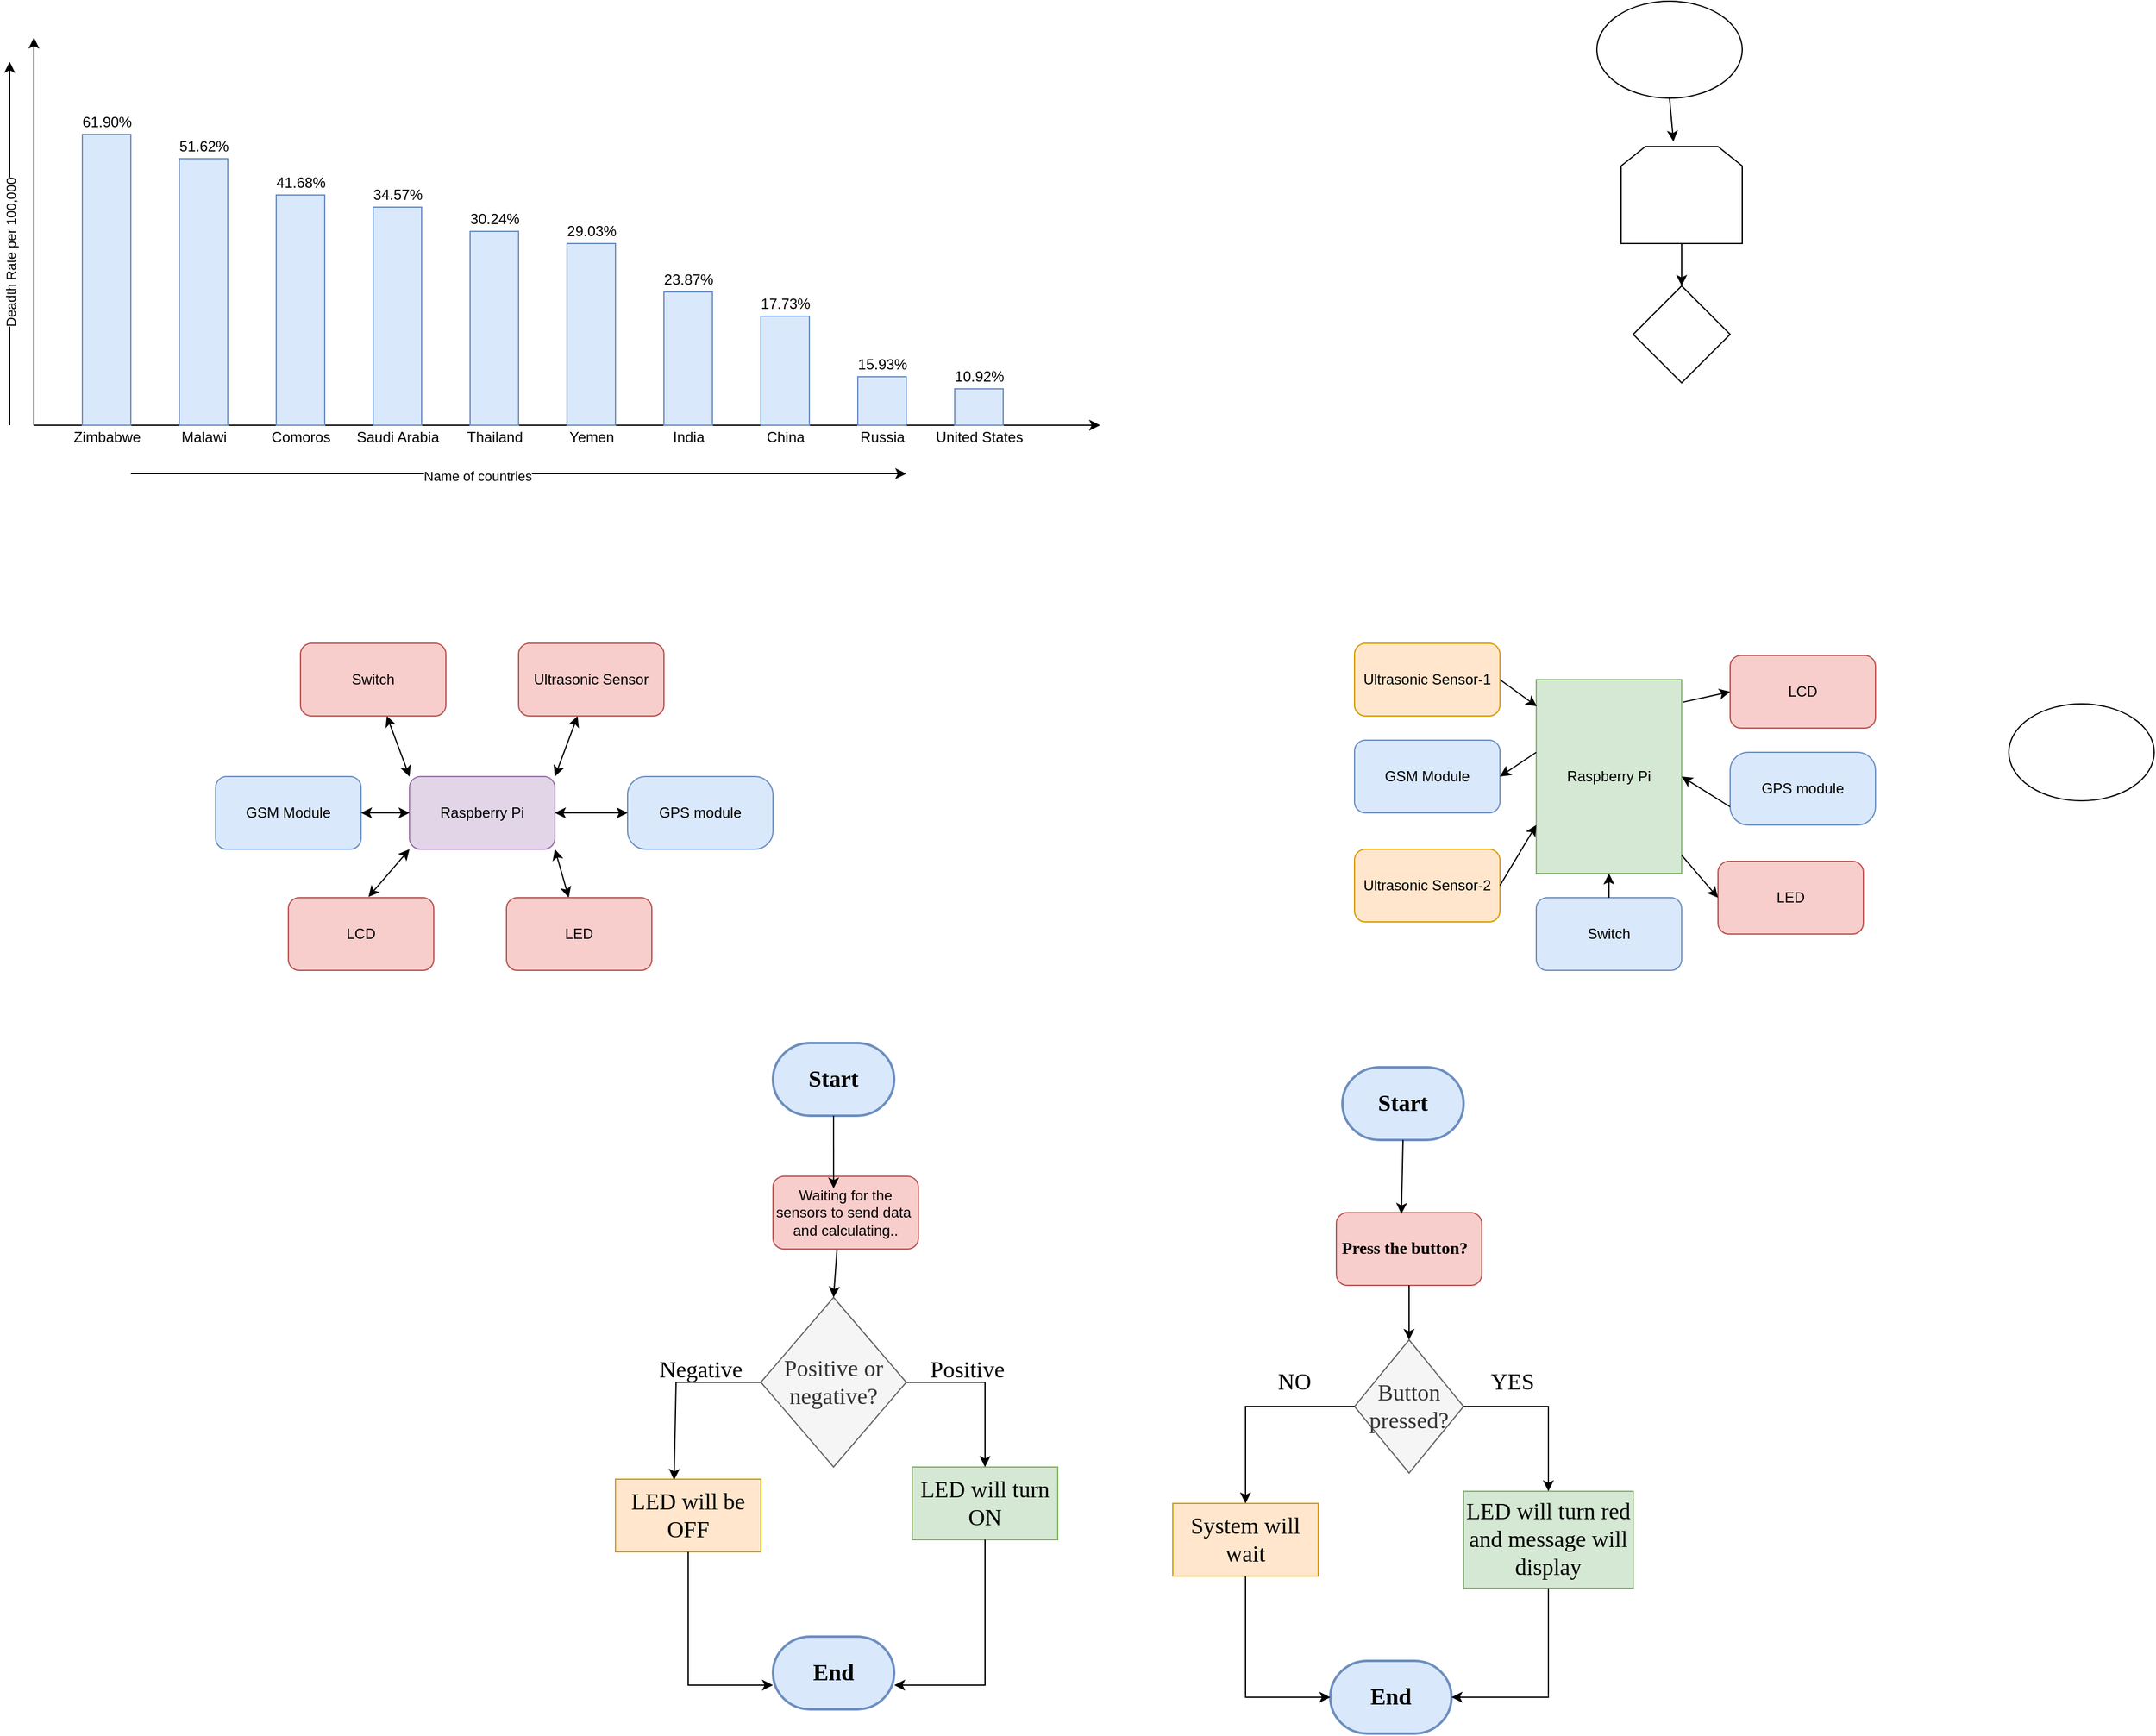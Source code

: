 <mxfile version="18.0.3" type="github">
  <diagram id="Ja1XeNCDNdM596rMgVji" name="Page-1">
    <mxGraphModel dx="2595" dy="1543" grid="1" gridSize="10" guides="1" tooltips="1" connect="1" arrows="1" fold="1" page="1" pageScale="1" pageWidth="850" pageHeight="1100" math="0" shadow="0">
      <root>
        <mxCell id="0" />
        <mxCell id="1" parent="0" />
        <mxCell id="eD_W4F-ZqSLjkosWsmbn-8" value="" style="endArrow=classic;html=1;rounded=0;" parent="1" edge="1">
          <mxGeometry width="50" height="50" relative="1" as="geometry">
            <mxPoint x="160" y="360" as="sourcePoint" />
            <mxPoint x="160" y="40" as="targetPoint" />
          </mxGeometry>
        </mxCell>
        <mxCell id="eD_W4F-ZqSLjkosWsmbn-9" value="" style="endArrow=classic;html=1;rounded=0;" parent="1" edge="1">
          <mxGeometry width="50" height="50" relative="1" as="geometry">
            <mxPoint x="160" y="360" as="sourcePoint" />
            <mxPoint x="1040" y="360" as="targetPoint" />
          </mxGeometry>
        </mxCell>
        <mxCell id="eD_W4F-ZqSLjkosWsmbn-11" value="" style="rounded=0;whiteSpace=wrap;html=1;fillColor=#dae8fc;strokeColor=#6c8ebf;" parent="1" vertex="1">
          <mxGeometry x="200" y="120" width="40" height="240" as="geometry" />
        </mxCell>
        <mxCell id="eD_W4F-ZqSLjkosWsmbn-12" value="" style="rounded=0;whiteSpace=wrap;html=1;fillColor=#dae8fc;strokeColor=#6c8ebf;" parent="1" vertex="1">
          <mxGeometry x="280" y="140" width="40" height="220" as="geometry" />
        </mxCell>
        <mxCell id="eD_W4F-ZqSLjkosWsmbn-13" value="" style="rounded=0;whiteSpace=wrap;html=1;fillColor=#dae8fc;strokeColor=#6c8ebf;" parent="1" vertex="1">
          <mxGeometry x="360" y="170" width="40" height="190" as="geometry" />
        </mxCell>
        <mxCell id="eD_W4F-ZqSLjkosWsmbn-14" value="" style="rounded=0;whiteSpace=wrap;html=1;fillColor=#dae8fc;strokeColor=#6c8ebf;" parent="1" vertex="1">
          <mxGeometry x="440" y="180" width="40" height="180" as="geometry" />
        </mxCell>
        <mxCell id="eD_W4F-ZqSLjkosWsmbn-15" value="" style="rounded=0;whiteSpace=wrap;html=1;fillColor=#dae8fc;strokeColor=#6c8ebf;" parent="1" vertex="1">
          <mxGeometry x="520" y="200" width="40" height="160" as="geometry" />
        </mxCell>
        <mxCell id="eD_W4F-ZqSLjkosWsmbn-16" value="" style="rounded=0;whiteSpace=wrap;html=1;fillColor=#dae8fc;strokeColor=#6c8ebf;" parent="1" vertex="1">
          <mxGeometry x="600" y="210" width="40" height="150" as="geometry" />
        </mxCell>
        <mxCell id="eD_W4F-ZqSLjkosWsmbn-17" value="" style="rounded=0;whiteSpace=wrap;html=1;fillColor=#dae8fc;strokeColor=#6c8ebf;" parent="1" vertex="1">
          <mxGeometry x="680" y="250" width="40" height="110" as="geometry" />
        </mxCell>
        <mxCell id="eD_W4F-ZqSLjkosWsmbn-18" value="" style="rounded=0;whiteSpace=wrap;html=1;fillColor=#dae8fc;strokeColor=#6c8ebf;" parent="1" vertex="1">
          <mxGeometry x="760" y="270" width="40" height="90" as="geometry" />
        </mxCell>
        <mxCell id="eD_W4F-ZqSLjkosWsmbn-19" value="" style="rounded=0;whiteSpace=wrap;html=1;fillColor=#dae8fc;strokeColor=#6c8ebf;" parent="1" vertex="1">
          <mxGeometry x="840" y="320" width="40" height="40" as="geometry" />
        </mxCell>
        <mxCell id="eD_W4F-ZqSLjkosWsmbn-20" value="" style="rounded=0;whiteSpace=wrap;html=1;fillColor=#dae8fc;strokeColor=#6c8ebf;" parent="1" vertex="1">
          <mxGeometry x="920" y="330" width="40" height="30" as="geometry" />
        </mxCell>
        <mxCell id="eD_W4F-ZqSLjkosWsmbn-21" value="Zimbabwe" style="text;html=1;align=center;verticalAlign=middle;resizable=0;points=[];autosize=1;strokeColor=none;fillColor=none;" parent="1" vertex="1">
          <mxGeometry x="185" y="360" width="70" height="20" as="geometry" />
        </mxCell>
        <mxCell id="eD_W4F-ZqSLjkosWsmbn-22" value="Malawi" style="text;html=1;align=center;verticalAlign=middle;resizable=0;points=[];autosize=1;strokeColor=none;fillColor=none;" parent="1" vertex="1">
          <mxGeometry x="275" y="360" width="50" height="20" as="geometry" />
        </mxCell>
        <mxCell id="eD_W4F-ZqSLjkosWsmbn-23" value="Comoros" style="text;html=1;align=center;verticalAlign=middle;resizable=0;points=[];autosize=1;strokeColor=none;fillColor=none;" parent="1" vertex="1">
          <mxGeometry x="350" y="360" width="60" height="20" as="geometry" />
        </mxCell>
        <mxCell id="eD_W4F-ZqSLjkosWsmbn-24" value="Saudi Arabia" style="text;html=1;align=center;verticalAlign=middle;resizable=0;points=[];autosize=1;strokeColor=none;fillColor=none;" parent="1" vertex="1">
          <mxGeometry x="420" y="360" width="80" height="20" as="geometry" />
        </mxCell>
        <mxCell id="eD_W4F-ZqSLjkosWsmbn-25" value="Thailand" style="text;html=1;align=center;verticalAlign=middle;resizable=0;points=[];autosize=1;strokeColor=none;fillColor=none;" parent="1" vertex="1">
          <mxGeometry x="510" y="360" width="60" height="20" as="geometry" />
        </mxCell>
        <mxCell id="eD_W4F-ZqSLjkosWsmbn-26" value="Yemen" style="text;html=1;align=center;verticalAlign=middle;resizable=0;points=[];autosize=1;strokeColor=none;fillColor=none;" parent="1" vertex="1">
          <mxGeometry x="595" y="360" width="50" height="20" as="geometry" />
        </mxCell>
        <mxCell id="eD_W4F-ZqSLjkosWsmbn-27" value="India" style="text;html=1;align=center;verticalAlign=middle;resizable=0;points=[];autosize=1;strokeColor=none;fillColor=none;" parent="1" vertex="1">
          <mxGeometry x="680" y="360" width="40" height="20" as="geometry" />
        </mxCell>
        <mxCell id="eD_W4F-ZqSLjkosWsmbn-28" value="China" style="text;html=1;align=center;verticalAlign=middle;resizable=0;points=[];autosize=1;strokeColor=none;fillColor=none;" parent="1" vertex="1">
          <mxGeometry x="755" y="360" width="50" height="20" as="geometry" />
        </mxCell>
        <mxCell id="eD_W4F-ZqSLjkosWsmbn-29" value="Russia" style="text;html=1;align=center;verticalAlign=middle;resizable=0;points=[];autosize=1;strokeColor=none;fillColor=none;" parent="1" vertex="1">
          <mxGeometry x="835" y="360" width="50" height="20" as="geometry" />
        </mxCell>
        <mxCell id="eD_W4F-ZqSLjkosWsmbn-30" value="United States" style="text;html=1;align=center;verticalAlign=middle;resizable=0;points=[];autosize=1;" parent="1" vertex="1">
          <mxGeometry x="895" y="360" width="90" height="20" as="geometry" />
        </mxCell>
        <mxCell id="eD_W4F-ZqSLjkosWsmbn-32" value="61.90%" style="text;html=1;align=center;verticalAlign=middle;resizable=0;points=[];autosize=1;strokeColor=none;fillColor=none;" parent="1" vertex="1">
          <mxGeometry x="190" y="100" width="60" height="20" as="geometry" />
        </mxCell>
        <mxCell id="eD_W4F-ZqSLjkosWsmbn-33" value="51.62%" style="text;html=1;align=center;verticalAlign=middle;resizable=0;points=[];autosize=1;strokeColor=none;fillColor=none;" parent="1" vertex="1">
          <mxGeometry x="270" y="120" width="60" height="20" as="geometry" />
        </mxCell>
        <mxCell id="eD_W4F-ZqSLjkosWsmbn-34" value="41.68%" style="text;html=1;align=center;verticalAlign=middle;resizable=0;points=[];autosize=1;strokeColor=none;fillColor=none;" parent="1" vertex="1">
          <mxGeometry x="350" y="150" width="60" height="20" as="geometry" />
        </mxCell>
        <mxCell id="eD_W4F-ZqSLjkosWsmbn-35" value="34.57%" style="text;html=1;align=center;verticalAlign=middle;resizable=0;points=[];autosize=1;strokeColor=none;fillColor=none;" parent="1" vertex="1">
          <mxGeometry x="430" y="160" width="60" height="20" as="geometry" />
        </mxCell>
        <mxCell id="eD_W4F-ZqSLjkosWsmbn-36" value="30.24%" style="text;html=1;align=center;verticalAlign=middle;resizable=0;points=[];autosize=1;strokeColor=none;fillColor=none;" parent="1" vertex="1">
          <mxGeometry x="510" y="180" width="60" height="20" as="geometry" />
        </mxCell>
        <mxCell id="eD_W4F-ZqSLjkosWsmbn-37" value="29.03%" style="text;html=1;align=center;verticalAlign=middle;resizable=0;points=[];autosize=1;strokeColor=none;fillColor=none;" parent="1" vertex="1">
          <mxGeometry x="590" y="190" width="60" height="20" as="geometry" />
        </mxCell>
        <mxCell id="eD_W4F-ZqSLjkosWsmbn-38" value="23.87%" style="text;html=1;align=center;verticalAlign=middle;resizable=0;points=[];autosize=1;strokeColor=none;fillColor=none;" parent="1" vertex="1">
          <mxGeometry x="670" y="230" width="60" height="20" as="geometry" />
        </mxCell>
        <mxCell id="eD_W4F-ZqSLjkosWsmbn-39" value="17.73%" style="text;html=1;align=center;verticalAlign=middle;resizable=0;points=[];autosize=1;strokeColor=none;fillColor=none;" parent="1" vertex="1">
          <mxGeometry x="750" y="250" width="60" height="20" as="geometry" />
        </mxCell>
        <mxCell id="eD_W4F-ZqSLjkosWsmbn-40" value="15.93%" style="text;html=1;align=center;verticalAlign=middle;resizable=0;points=[];autosize=1;strokeColor=none;fillColor=none;" parent="1" vertex="1">
          <mxGeometry x="830" y="300" width="60" height="20" as="geometry" />
        </mxCell>
        <mxCell id="eD_W4F-ZqSLjkosWsmbn-41" value="10.92%" style="text;html=1;align=center;verticalAlign=middle;resizable=0;points=[];autosize=1;strokeColor=none;fillColor=none;" parent="1" vertex="1">
          <mxGeometry x="910" y="310" width="60" height="20" as="geometry" />
        </mxCell>
        <mxCell id="eD_W4F-ZqSLjkosWsmbn-42" value="" style="endArrow=classic;html=1;rounded=0;" parent="1" edge="1">
          <mxGeometry width="50" height="50" relative="1" as="geometry">
            <mxPoint x="240" y="400" as="sourcePoint" />
            <mxPoint x="880" y="400" as="targetPoint" />
          </mxGeometry>
        </mxCell>
        <mxCell id="eD_W4F-ZqSLjkosWsmbn-43" value="Name of countries" style="edgeLabel;html=1;align=center;verticalAlign=middle;resizable=0;points=[];" parent="eD_W4F-ZqSLjkosWsmbn-42" vertex="1" connectable="0">
          <mxGeometry x="-0.106" y="-2" relative="1" as="geometry">
            <mxPoint as="offset" />
          </mxGeometry>
        </mxCell>
        <mxCell id="eD_W4F-ZqSLjkosWsmbn-44" value="" style="endArrow=classic;html=1;rounded=0;" parent="1" edge="1">
          <mxGeometry width="50" height="50" relative="1" as="geometry">
            <mxPoint x="140" y="360" as="sourcePoint" />
            <mxPoint x="140" y="60" as="targetPoint" />
          </mxGeometry>
        </mxCell>
        <mxCell id="eD_W4F-ZqSLjkosWsmbn-45" value="Deadth Rate per 100,000" style="edgeLabel;html=1;align=center;verticalAlign=middle;resizable=0;points=[];rotation=-90;" parent="eD_W4F-ZqSLjkosWsmbn-44" vertex="1" connectable="0">
          <mxGeometry x="-0.049" y="-1" relative="1" as="geometry">
            <mxPoint as="offset" />
          </mxGeometry>
        </mxCell>
        <mxCell id="eD_W4F-ZqSLjkosWsmbn-46" value="Raspberry Pi" style="rounded=1;whiteSpace=wrap;html=1;fillColor=#e1d5e7;strokeColor=#9673a6;" parent="1" vertex="1">
          <mxGeometry x="470" y="650" width="120" height="60" as="geometry" />
        </mxCell>
        <mxCell id="eD_W4F-ZqSLjkosWsmbn-52" value="" style="endArrow=classic;startArrow=classic;html=1;rounded=0;" parent="1" target="eD_W4F-ZqSLjkosWsmbn-57" edge="1">
          <mxGeometry width="50" height="50" relative="1" as="geometry">
            <mxPoint x="590" y="650" as="sourcePoint" />
            <mxPoint x="640" y="600" as="targetPoint" />
          </mxGeometry>
        </mxCell>
        <mxCell id="eD_W4F-ZqSLjkosWsmbn-53" value="" style="endArrow=classic;startArrow=classic;html=1;rounded=0;entryX=0;entryY=1;entryDx=0;entryDy=0;exitX=0.551;exitY=-0.01;exitDx=0;exitDy=0;exitPerimeter=0;" parent="1" source="eD_W4F-ZqSLjkosWsmbn-60" target="eD_W4F-ZqSLjkosWsmbn-46" edge="1">
          <mxGeometry width="50" height="50" relative="1" as="geometry">
            <mxPoint x="435" y="760" as="sourcePoint" />
            <mxPoint x="485" y="710" as="targetPoint" />
          </mxGeometry>
        </mxCell>
        <mxCell id="eD_W4F-ZqSLjkosWsmbn-54" value="" style="endArrow=classic;startArrow=classic;html=1;rounded=0;" parent="1" target="eD_W4F-ZqSLjkosWsmbn-58" edge="1">
          <mxGeometry width="50" height="50" relative="1" as="geometry">
            <mxPoint x="590" y="710" as="sourcePoint" />
            <mxPoint x="640" y="750" as="targetPoint" />
          </mxGeometry>
        </mxCell>
        <mxCell id="eD_W4F-ZqSLjkosWsmbn-55" value="" style="endArrow=classic;startArrow=classic;html=1;rounded=0;" parent="1" target="eD_W4F-ZqSLjkosWsmbn-56" edge="1">
          <mxGeometry width="50" height="50" relative="1" as="geometry">
            <mxPoint x="470" y="650" as="sourcePoint" />
            <mxPoint x="400" y="610" as="targetPoint" />
          </mxGeometry>
        </mxCell>
        <mxCell id="eD_W4F-ZqSLjkosWsmbn-56" value="Switch" style="rounded=1;whiteSpace=wrap;html=1;fillColor=#f8cecc;strokeColor=#b85450;" parent="1" vertex="1">
          <mxGeometry x="380" y="540.0" width="120" height="60" as="geometry" />
        </mxCell>
        <mxCell id="eD_W4F-ZqSLjkosWsmbn-57" value="Ultrasonic Sensor" style="rounded=1;whiteSpace=wrap;html=1;fillColor=#f8cecc;strokeColor=#b85450;" parent="1" vertex="1">
          <mxGeometry x="560" y="540.0" width="120" height="60" as="geometry" />
        </mxCell>
        <mxCell id="eD_W4F-ZqSLjkosWsmbn-58" value="LED" style="rounded=1;whiteSpace=wrap;html=1;fillColor=#f8cecc;strokeColor=#b85450;" parent="1" vertex="1">
          <mxGeometry x="550" y="750" width="120" height="60" as="geometry" />
        </mxCell>
        <mxCell id="eD_W4F-ZqSLjkosWsmbn-60" value="LCD" style="rounded=1;whiteSpace=wrap;html=1;fillColor=#f8cecc;strokeColor=#b85450;" parent="1" vertex="1">
          <mxGeometry x="370" y="750" width="120" height="60" as="geometry" />
        </mxCell>
        <mxCell id="eD_W4F-ZqSLjkosWsmbn-61" value="&lt;span&gt;Raspberry Pi&lt;/span&gt;" style="rounded=0;whiteSpace=wrap;html=1;fillColor=#d5e8d4;strokeColor=#82b366;" parent="1" vertex="1">
          <mxGeometry x="1400" y="570" width="120" height="160" as="geometry" />
        </mxCell>
        <mxCell id="eD_W4F-ZqSLjkosWsmbn-62" value="Switch" style="rounded=1;whiteSpace=wrap;html=1;fillColor=#dae8fc;strokeColor=#6c8ebf;" parent="1" vertex="1">
          <mxGeometry x="1400" y="750" width="120" height="60" as="geometry" />
        </mxCell>
        <mxCell id="eD_W4F-ZqSLjkosWsmbn-66" value="&lt;span&gt;LED&lt;/span&gt;" style="rounded=1;whiteSpace=wrap;html=1;fillColor=#f8cecc;strokeColor=#b85450;" parent="1" vertex="1">
          <mxGeometry x="1550" y="720" width="120" height="60" as="geometry" />
        </mxCell>
        <mxCell id="eD_W4F-ZqSLjkosWsmbn-67" value="&lt;span&gt;Ultrasonic Sensor-2&lt;/span&gt;" style="rounded=1;whiteSpace=wrap;html=1;fillColor=#ffe6cc;strokeColor=#d79b00;" parent="1" vertex="1">
          <mxGeometry x="1250" y="710" width="120" height="60" as="geometry" />
        </mxCell>
        <mxCell id="eD_W4F-ZqSLjkosWsmbn-68" value="&lt;span&gt;Ultrasonic Sensor-1&lt;/span&gt;" style="rounded=1;whiteSpace=wrap;html=1;fillColor=#ffe6cc;strokeColor=#d79b00;" parent="1" vertex="1">
          <mxGeometry x="1250" y="540" width="120" height="60" as="geometry" />
        </mxCell>
        <mxCell id="eD_W4F-ZqSLjkosWsmbn-69" value="LCD" style="rounded=1;whiteSpace=wrap;html=1;fillColor=#f8cecc;strokeColor=#b85450;" parent="1" vertex="1">
          <mxGeometry x="1560" y="550" width="120" height="60" as="geometry" />
        </mxCell>
        <mxCell id="eD_W4F-ZqSLjkosWsmbn-76" value="" style="ellipse;whiteSpace=wrap;html=1;" parent="1" vertex="1">
          <mxGeometry x="1450" y="10" width="120" height="80" as="geometry" />
        </mxCell>
        <mxCell id="eD_W4F-ZqSLjkosWsmbn-78" value="" style="rhombus;whiteSpace=wrap;html=1;" parent="1" vertex="1">
          <mxGeometry x="1480" y="245" width="80" height="80" as="geometry" />
        </mxCell>
        <mxCell id="eD_W4F-ZqSLjkosWsmbn-81" value="" style="edgeStyle=orthogonalEdgeStyle;rounded=0;orthogonalLoop=1;jettySize=auto;html=1;" parent="1" source="eD_W4F-ZqSLjkosWsmbn-79" target="eD_W4F-ZqSLjkosWsmbn-78" edge="1">
          <mxGeometry relative="1" as="geometry" />
        </mxCell>
        <mxCell id="eD_W4F-ZqSLjkosWsmbn-79" value="" style="shape=loopLimit;whiteSpace=wrap;html=1;" parent="1" vertex="1">
          <mxGeometry x="1470" y="130" width="100" height="80" as="geometry" />
        </mxCell>
        <mxCell id="eD_W4F-ZqSLjkosWsmbn-80" value="" style="endArrow=classic;html=1;rounded=0;exitX=0.5;exitY=1;exitDx=0;exitDy=0;entryX=0.432;entryY=-0.052;entryDx=0;entryDy=0;entryPerimeter=0;" parent="1" source="eD_W4F-ZqSLjkosWsmbn-76" target="eD_W4F-ZqSLjkosWsmbn-79" edge="1">
          <mxGeometry width="50" height="50" relative="1" as="geometry">
            <mxPoint x="1500" y="300" as="sourcePoint" />
            <mxPoint x="1520" y="330" as="targetPoint" />
          </mxGeometry>
        </mxCell>
        <mxCell id="PcfDWgKHmJk-7Qb6r5zX-1" value="&lt;font size=&quot;1&quot; face=&quot;Times New Roman&quot;&gt;&lt;b style=&quot;font-size: 19px;&quot;&gt;Start&lt;/b&gt;&lt;/font&gt;" style="strokeWidth=2;html=1;shape=mxgraph.flowchart.terminator;whiteSpace=wrap;fillColor=#dae8fc;strokeColor=#6c8ebf;" parent="1" vertex="1">
          <mxGeometry x="770" y="870" width="100" height="60" as="geometry" />
        </mxCell>
        <mxCell id="PcfDWgKHmJk-7Qb6r5zX-3" value="&lt;b style=&quot;font-family: &amp;quot;Times New Roman&amp;quot;; font-size: 19px;&quot;&gt;Start&lt;/b&gt;" style="strokeWidth=2;html=1;shape=mxgraph.flowchart.terminator;whiteSpace=wrap;fillColor=#dae8fc;strokeColor=#6c8ebf;" parent="1" vertex="1">
          <mxGeometry x="1240" y="890" width="100" height="60" as="geometry" />
        </mxCell>
        <mxCell id="PcfDWgKHmJk-7Qb6r5zX-4" value="&lt;font face=&quot;Times New Roman&quot;&gt;&lt;span style=&quot;font-size: 19px;&quot;&gt;&lt;b&gt;End&lt;/b&gt;&lt;/span&gt;&lt;/font&gt;" style="strokeWidth=2;html=1;shape=mxgraph.flowchart.terminator;whiteSpace=wrap;fillColor=#dae8fc;strokeColor=#6c8ebf;" parent="1" vertex="1">
          <mxGeometry x="770" y="1360" width="100" height="60" as="geometry" />
        </mxCell>
        <mxCell id="PcfDWgKHmJk-7Qb6r5zX-5" value="&lt;font size=&quot;1&quot; face=&quot;Times New Roman&quot;&gt;&lt;b style=&quot;font-size: 19px;&quot;&gt;End&lt;/b&gt;&lt;/font&gt;" style="strokeWidth=2;html=1;shape=mxgraph.flowchart.terminator;whiteSpace=wrap;fillColor=#dae8fc;strokeColor=#6c8ebf;" parent="1" vertex="1">
          <mxGeometry x="1230" y="1380" width="100" height="60" as="geometry" />
        </mxCell>
        <mxCell id="PcfDWgKHmJk-7Qb6r5zX-6" value="&lt;b&gt;&lt;font style=&quot;font-size: 14px;&quot; face=&quot;Times New Roman&quot;&gt;Press the button?&amp;nbsp;&amp;nbsp;&lt;/font&gt;&lt;/b&gt;" style="rounded=1;whiteSpace=wrap;html=1;fillColor=#f8cecc;strokeColor=#b85450;" parent="1" vertex="1">
          <mxGeometry x="1235" y="1010" width="120" height="60" as="geometry" />
        </mxCell>
        <mxCell id="PcfDWgKHmJk-7Qb6r5zX-7" value="Waiting for the sensors to send data&amp;nbsp; and calculating.." style="rounded=1;whiteSpace=wrap;html=1;fillColor=#f8cecc;strokeColor=#b85450;" parent="1" vertex="1">
          <mxGeometry x="770" y="980" width="120" height="60" as="geometry" />
        </mxCell>
        <mxCell id="PcfDWgKHmJk-7Qb6r5zX-9" value="Positive or negative?" style="rhombus;whiteSpace=wrap;html=1;fontFamily=Times New Roman;fontSize=19;fillColor=#f5f5f5;fontColor=#333333;strokeColor=#666666;" parent="1" vertex="1">
          <mxGeometry x="760" y="1080" width="120" height="140" as="geometry" />
        </mxCell>
        <mxCell id="PcfDWgKHmJk-7Qb6r5zX-10" value="Button pressed?" style="rhombus;whiteSpace=wrap;html=1;fontFamily=Times New Roman;fontSize=19;fillColor=#f5f5f5;fontColor=#333333;strokeColor=#666666;" parent="1" vertex="1">
          <mxGeometry x="1250" y="1115" width="90" height="110" as="geometry" />
        </mxCell>
        <mxCell id="PcfDWgKHmJk-7Qb6r5zX-11" value="LED will be OFF" style="rounded=0;whiteSpace=wrap;html=1;fontFamily=Times New Roman;fontSize=19;fillColor=#ffe6cc;strokeColor=#d79b00;" parent="1" vertex="1">
          <mxGeometry x="640" y="1230" width="120" height="60" as="geometry" />
        </mxCell>
        <mxCell id="PcfDWgKHmJk-7Qb6r5zX-12" value="LED will turn ON" style="rounded=0;whiteSpace=wrap;html=1;fontFamily=Times New Roman;fontSize=19;fillColor=#d5e8d4;strokeColor=#82b366;" parent="1" vertex="1">
          <mxGeometry x="885" y="1220" width="120" height="60" as="geometry" />
        </mxCell>
        <mxCell id="PcfDWgKHmJk-7Qb6r5zX-14" value="System will wait" style="rounded=0;whiteSpace=wrap;html=1;fontFamily=Times New Roman;fontSize=19;fillColor=#ffe6cc;strokeColor=#d79b00;" parent="1" vertex="1">
          <mxGeometry x="1100" y="1250" width="120" height="60" as="geometry" />
        </mxCell>
        <mxCell id="PcfDWgKHmJk-7Qb6r5zX-15" value="LED will turn red and message will display" style="rounded=0;whiteSpace=wrap;html=1;fontFamily=Times New Roman;fontSize=19;fillColor=#d5e8d4;strokeColor=#82b366;" parent="1" vertex="1">
          <mxGeometry x="1340" y="1240" width="140" height="80" as="geometry" />
        </mxCell>
        <mxCell id="PcfDWgKHmJk-7Qb6r5zX-16" value="" style="endArrow=classic;html=1;rounded=0;fontFamily=Times New Roman;fontSize=19;exitX=0.5;exitY=1;exitDx=0;exitDy=0;exitPerimeter=0;entryX=0.417;entryY=0.167;entryDx=0;entryDy=0;entryPerimeter=0;" parent="1" source="PcfDWgKHmJk-7Qb6r5zX-1" target="PcfDWgKHmJk-7Qb6r5zX-7" edge="1">
          <mxGeometry width="50" height="50" relative="1" as="geometry">
            <mxPoint x="1050" y="1180" as="sourcePoint" />
            <mxPoint x="1100" y="1130" as="targetPoint" />
          </mxGeometry>
        </mxCell>
        <mxCell id="PcfDWgKHmJk-7Qb6r5zX-18" value="" style="endArrow=classic;html=1;rounded=0;fontFamily=Times New Roman;fontSize=19;exitX=1;exitY=0.5;exitDx=0;exitDy=0;entryX=0.5;entryY=0;entryDx=0;entryDy=0;" parent="1" source="PcfDWgKHmJk-7Qb6r5zX-9" target="PcfDWgKHmJk-7Qb6r5zX-12" edge="1">
          <mxGeometry width="50" height="50" relative="1" as="geometry">
            <mxPoint x="930" y="1130" as="sourcePoint" />
            <mxPoint x="980" y="1150" as="targetPoint" />
            <Array as="points">
              <mxPoint x="945" y="1150" />
            </Array>
          </mxGeometry>
        </mxCell>
        <mxCell id="PcfDWgKHmJk-7Qb6r5zX-19" value="" style="endArrow=classic;html=1;rounded=0;fontFamily=Times New Roman;fontSize=19;exitX=0.44;exitY=1.017;exitDx=0;exitDy=0;exitPerimeter=0;entryX=0.5;entryY=0;entryDx=0;entryDy=0;" parent="1" source="PcfDWgKHmJk-7Qb6r5zX-7" target="PcfDWgKHmJk-7Qb6r5zX-9" edge="1">
          <mxGeometry width="50" height="50" relative="1" as="geometry">
            <mxPoint x="1050" y="1180" as="sourcePoint" />
            <mxPoint x="1100" y="1130" as="targetPoint" />
          </mxGeometry>
        </mxCell>
        <mxCell id="PcfDWgKHmJk-7Qb6r5zX-20" value="" style="endArrow=classic;html=1;rounded=0;fontFamily=Times New Roman;fontSize=19;exitX=0;exitY=0.5;exitDx=0;exitDy=0;entryX=0.403;entryY=0.01;entryDx=0;entryDy=0;entryPerimeter=0;" parent="1" source="PcfDWgKHmJk-7Qb6r5zX-9" target="PcfDWgKHmJk-7Qb6r5zX-11" edge="1">
          <mxGeometry width="50" height="50" relative="1" as="geometry">
            <mxPoint x="1050" y="1250" as="sourcePoint" />
            <mxPoint x="1100" y="1200" as="targetPoint" />
            <Array as="points">
              <mxPoint x="690" y="1150" />
            </Array>
          </mxGeometry>
        </mxCell>
        <mxCell id="PcfDWgKHmJk-7Qb6r5zX-21" value="" style="endArrow=classic;html=1;rounded=0;fontFamily=Times New Roman;fontSize=19;exitX=0.5;exitY=1;exitDx=0;exitDy=0;entryX=0;entryY=0.667;entryDx=0;entryDy=0;entryPerimeter=0;" parent="1" source="PcfDWgKHmJk-7Qb6r5zX-11" target="PcfDWgKHmJk-7Qb6r5zX-4" edge="1">
          <mxGeometry width="50" height="50" relative="1" as="geometry">
            <mxPoint x="1050" y="1290" as="sourcePoint" />
            <mxPoint x="1100" y="1240" as="targetPoint" />
            <Array as="points">
              <mxPoint x="700" y="1400" />
            </Array>
          </mxGeometry>
        </mxCell>
        <mxCell id="PcfDWgKHmJk-7Qb6r5zX-22" value="" style="endArrow=classic;html=1;rounded=0;fontFamily=Times New Roman;fontSize=19;exitX=0.5;exitY=1;exitDx=0;exitDy=0;entryX=1;entryY=0.667;entryDx=0;entryDy=0;entryPerimeter=0;" parent="1" source="PcfDWgKHmJk-7Qb6r5zX-12" target="PcfDWgKHmJk-7Qb6r5zX-4" edge="1">
          <mxGeometry width="50" height="50" relative="1" as="geometry">
            <mxPoint x="1050" y="1290" as="sourcePoint" />
            <mxPoint x="1100" y="1240" as="targetPoint" />
            <Array as="points">
              <mxPoint x="945" y="1400" />
            </Array>
          </mxGeometry>
        </mxCell>
        <mxCell id="PcfDWgKHmJk-7Qb6r5zX-23" value="" style="endArrow=classic;html=1;rounded=0;fontFamily=Times New Roman;fontSize=19;entryX=1;entryY=0.5;entryDx=0;entryDy=0;entryPerimeter=0;exitX=0.5;exitY=1;exitDx=0;exitDy=0;" parent="1" source="PcfDWgKHmJk-7Qb6r5zX-15" target="PcfDWgKHmJk-7Qb6r5zX-5" edge="1">
          <mxGeometry width="50" height="50" relative="1" as="geometry">
            <mxPoint x="1050" y="1170" as="sourcePoint" />
            <mxPoint x="1100" y="1120" as="targetPoint" />
            <Array as="points">
              <mxPoint x="1410" y="1410" />
            </Array>
          </mxGeometry>
        </mxCell>
        <mxCell id="PcfDWgKHmJk-7Qb6r5zX-24" value="" style="endArrow=classic;html=1;rounded=0;fontFamily=Times New Roman;fontSize=19;entryX=0;entryY=0.5;entryDx=0;entryDy=0;entryPerimeter=0;" parent="1" target="PcfDWgKHmJk-7Qb6r5zX-5" edge="1">
          <mxGeometry width="50" height="50" relative="1" as="geometry">
            <mxPoint x="1160" y="1310" as="sourcePoint" />
            <mxPoint x="1100" y="1120" as="targetPoint" />
            <Array as="points">
              <mxPoint x="1160" y="1410" />
            </Array>
          </mxGeometry>
        </mxCell>
        <mxCell id="PcfDWgKHmJk-7Qb6r5zX-25" value="" style="endArrow=classic;html=1;rounded=0;fontFamily=Times New Roman;fontSize=19;entryX=0.5;entryY=0;entryDx=0;entryDy=0;exitX=1;exitY=0.5;exitDx=0;exitDy=0;" parent="1" source="PcfDWgKHmJk-7Qb6r5zX-10" target="PcfDWgKHmJk-7Qb6r5zX-15" edge="1">
          <mxGeometry width="50" height="50" relative="1" as="geometry">
            <mxPoint x="1050" y="1170" as="sourcePoint" />
            <mxPoint x="1100" y="1120" as="targetPoint" />
            <Array as="points">
              <mxPoint x="1410" y="1170" />
            </Array>
          </mxGeometry>
        </mxCell>
        <mxCell id="PcfDWgKHmJk-7Qb6r5zX-26" value="" style="endArrow=classic;html=1;rounded=0;fontFamily=Times New Roman;fontSize=19;entryX=0.5;entryY=0;entryDx=0;entryDy=0;exitX=0;exitY=0.5;exitDx=0;exitDy=0;" parent="1" source="PcfDWgKHmJk-7Qb6r5zX-10" target="PcfDWgKHmJk-7Qb6r5zX-14" edge="1">
          <mxGeometry width="50" height="50" relative="1" as="geometry">
            <mxPoint x="1050" y="1170" as="sourcePoint" />
            <mxPoint x="1100" y="1120" as="targetPoint" />
            <Array as="points">
              <mxPoint x="1160" y="1170" />
            </Array>
          </mxGeometry>
        </mxCell>
        <mxCell id="PcfDWgKHmJk-7Qb6r5zX-27" value="" style="endArrow=classic;html=1;rounded=0;fontFamily=Times New Roman;fontSize=19;entryX=0.5;entryY=0;entryDx=0;entryDy=0;exitX=0.5;exitY=1;exitDx=0;exitDy=0;" parent="1" source="PcfDWgKHmJk-7Qb6r5zX-6" target="PcfDWgKHmJk-7Qb6r5zX-10" edge="1">
          <mxGeometry width="50" height="50" relative="1" as="geometry">
            <mxPoint x="1050" y="1170" as="sourcePoint" />
            <mxPoint x="1100" y="1120" as="targetPoint" />
          </mxGeometry>
        </mxCell>
        <mxCell id="PcfDWgKHmJk-7Qb6r5zX-28" value="" style="endArrow=classic;html=1;rounded=0;fontFamily=Times New Roman;fontSize=19;entryX=0.447;entryY=0.017;entryDx=0;entryDy=0;entryPerimeter=0;exitX=0.5;exitY=1;exitDx=0;exitDy=0;exitPerimeter=0;" parent="1" source="PcfDWgKHmJk-7Qb6r5zX-3" target="PcfDWgKHmJk-7Qb6r5zX-6" edge="1">
          <mxGeometry width="50" height="50" relative="1" as="geometry">
            <mxPoint x="1050" y="1170" as="sourcePoint" />
            <mxPoint x="1100" y="1120" as="targetPoint" />
          </mxGeometry>
        </mxCell>
        <mxCell id="PcfDWgKHmJk-7Qb6r5zX-29" value="Negative" style="text;html=1;align=center;verticalAlign=middle;resizable=0;points=[];autosize=1;strokeColor=none;fillColor=none;fontSize=19;fontFamily=Times New Roman;" parent="1" vertex="1">
          <mxGeometry x="670" y="1125" width="80" height="30" as="geometry" />
        </mxCell>
        <mxCell id="PcfDWgKHmJk-7Qb6r5zX-30" value="Positive" style="text;html=1;align=center;verticalAlign=middle;resizable=0;points=[];autosize=1;strokeColor=none;fillColor=none;fontSize=19;fontFamily=Times New Roman;" parent="1" vertex="1">
          <mxGeometry x="890" y="1125" width="80" height="30" as="geometry" />
        </mxCell>
        <mxCell id="PcfDWgKHmJk-7Qb6r5zX-31" value="NO" style="text;html=1;align=center;verticalAlign=middle;resizable=0;points=[];autosize=1;strokeColor=none;fillColor=none;fontSize=19;fontFamily=Times New Roman;" parent="1" vertex="1">
          <mxGeometry x="1180" y="1135" width="40" height="30" as="geometry" />
        </mxCell>
        <mxCell id="PcfDWgKHmJk-7Qb6r5zX-32" value="YES" style="text;html=1;align=center;verticalAlign=middle;resizable=0;points=[];autosize=1;strokeColor=none;fillColor=none;fontSize=19;fontFamily=Times New Roman;" parent="1" vertex="1">
          <mxGeometry x="1355" y="1135" width="50" height="30" as="geometry" />
        </mxCell>
        <mxCell id="xiDewh_TFx8BP4Pc-UbQ-1" value="&lt;span style=&quot;&quot;&gt;GSM Module&lt;/span&gt;" style="rounded=1;whiteSpace=wrap;html=1;fillColor=#dae8fc;strokeColor=#6c8ebf;" parent="1" vertex="1">
          <mxGeometry x="1250" y="620" width="120" height="60" as="geometry" />
        </mxCell>
        <mxCell id="xiDewh_TFx8BP4Pc-UbQ-2" value="&lt;span style=&quot;&quot;&gt;GPS module&lt;/span&gt;" style="rounded=1;whiteSpace=wrap;html=1;arcSize=25;fillColor=#dae8fc;strokeColor=#6c8ebf;" parent="1" vertex="1">
          <mxGeometry x="650" y="650" width="120" height="60" as="geometry" />
        </mxCell>
        <mxCell id="xiDewh_TFx8BP4Pc-UbQ-3" value="&lt;span style=&quot;&quot;&gt;GPS module&lt;/span&gt;" style="rounded=1;whiteSpace=wrap;html=1;arcSize=25;fillColor=#dae8fc;strokeColor=#6c8ebf;" parent="1" vertex="1">
          <mxGeometry x="1560" y="630" width="120" height="60" as="geometry" />
        </mxCell>
        <mxCell id="xiDewh_TFx8BP4Pc-UbQ-4" value="&lt;span style=&quot;&quot;&gt;GSM Module&lt;/span&gt;" style="rounded=1;whiteSpace=wrap;html=1;fillColor=#dae8fc;strokeColor=#6c8ebf;" parent="1" vertex="1">
          <mxGeometry x="310" y="650" width="120" height="60" as="geometry" />
        </mxCell>
        <mxCell id="xiDewh_TFx8BP4Pc-UbQ-5" value="" style="endArrow=classic;startArrow=classic;html=1;rounded=0;exitX=1;exitY=0.5;exitDx=0;exitDy=0;entryX=0;entryY=0.5;entryDx=0;entryDy=0;" parent="1" source="eD_W4F-ZqSLjkosWsmbn-46" target="xiDewh_TFx8BP4Pc-UbQ-2" edge="1">
          <mxGeometry width="50" height="50" relative="1" as="geometry">
            <mxPoint x="620" y="680" as="sourcePoint" />
            <mxPoint x="670" y="630" as="targetPoint" />
          </mxGeometry>
        </mxCell>
        <mxCell id="xiDewh_TFx8BP4Pc-UbQ-6" value="" style="endArrow=classic;startArrow=classic;html=1;rounded=0;exitX=1;exitY=0.5;exitDx=0;exitDy=0;" parent="1" source="xiDewh_TFx8BP4Pc-UbQ-4" edge="1">
          <mxGeometry width="50" height="50" relative="1" as="geometry">
            <mxPoint x="620" y="680" as="sourcePoint" />
            <mxPoint x="470" y="680" as="targetPoint" />
          </mxGeometry>
        </mxCell>
        <mxCell id="LZyLbjjsxEZpc40yAGus-3" value="" style="endArrow=classic;html=1;rounded=0;entryX=1;entryY=0.5;entryDx=0;entryDy=0;exitX=0;exitY=0.75;exitDx=0;exitDy=0;" edge="1" parent="1" source="xiDewh_TFx8BP4Pc-UbQ-3" target="eD_W4F-ZqSLjkosWsmbn-61">
          <mxGeometry width="50" height="50" relative="1" as="geometry">
            <mxPoint x="1600" y="640" as="sourcePoint" />
            <mxPoint x="1650" y="590" as="targetPoint" />
          </mxGeometry>
        </mxCell>
        <mxCell id="LZyLbjjsxEZpc40yAGus-4" value="" style="endArrow=classic;html=1;rounded=0;entryX=0;entryY=0.5;entryDx=0;entryDy=0;exitX=1.011;exitY=0.116;exitDx=0;exitDy=0;exitPerimeter=0;" edge="1" parent="1" source="eD_W4F-ZqSLjkosWsmbn-61" target="eD_W4F-ZqSLjkosWsmbn-69">
          <mxGeometry width="50" height="50" relative="1" as="geometry">
            <mxPoint x="1520" y="560" as="sourcePoint" />
            <mxPoint x="1570" y="510" as="targetPoint" />
          </mxGeometry>
        </mxCell>
        <mxCell id="LZyLbjjsxEZpc40yAGus-5" value="" style="endArrow=classic;html=1;rounded=0;entryX=0;entryY=0.5;entryDx=0;entryDy=0;" edge="1" parent="1" target="eD_W4F-ZqSLjkosWsmbn-66">
          <mxGeometry width="50" height="50" relative="1" as="geometry">
            <mxPoint x="1520" y="715" as="sourcePoint" />
            <mxPoint x="1570" y="665" as="targetPoint" />
          </mxGeometry>
        </mxCell>
        <mxCell id="LZyLbjjsxEZpc40yAGus-6" value="" style="endArrow=classic;html=1;rounded=0;entryX=0.5;entryY=1;entryDx=0;entryDy=0;exitX=0.5;exitY=0;exitDx=0;exitDy=0;" edge="1" parent="1" source="eD_W4F-ZqSLjkosWsmbn-62" target="eD_W4F-ZqSLjkosWsmbn-61">
          <mxGeometry width="50" height="50" relative="1" as="geometry">
            <mxPoint x="1440" y="770" as="sourcePoint" />
            <mxPoint x="1490" y="720" as="targetPoint" />
          </mxGeometry>
        </mxCell>
        <mxCell id="LZyLbjjsxEZpc40yAGus-7" value="" style="endArrow=classic;html=1;rounded=0;exitX=1;exitY=0.5;exitDx=0;exitDy=0;entryX=0;entryY=0.75;entryDx=0;entryDy=0;" edge="1" parent="1" source="eD_W4F-ZqSLjkosWsmbn-67" target="eD_W4F-ZqSLjkosWsmbn-61">
          <mxGeometry width="50" height="50" relative="1" as="geometry">
            <mxPoint x="1320" y="690" as="sourcePoint" />
            <mxPoint x="1380" y="720" as="targetPoint" />
          </mxGeometry>
        </mxCell>
        <mxCell id="LZyLbjjsxEZpc40yAGus-8" value="" style="endArrow=classic;html=1;rounded=0;entryX=1;entryY=0.5;entryDx=0;entryDy=0;" edge="1" parent="1" target="xiDewh_TFx8BP4Pc-UbQ-1">
          <mxGeometry width="50" height="50" relative="1" as="geometry">
            <mxPoint x="1400" y="630" as="sourcePoint" />
            <mxPoint x="1450" y="580" as="targetPoint" />
          </mxGeometry>
        </mxCell>
        <mxCell id="LZyLbjjsxEZpc40yAGus-9" value="" style="endArrow=classic;html=1;rounded=0;entryX=0.004;entryY=0.138;entryDx=0;entryDy=0;entryPerimeter=0;exitX=1;exitY=0.5;exitDx=0;exitDy=0;" edge="1" parent="1" source="eD_W4F-ZqSLjkosWsmbn-68" target="eD_W4F-ZqSLjkosWsmbn-61">
          <mxGeometry width="50" height="50" relative="1" as="geometry">
            <mxPoint x="1320" y="549" as="sourcePoint" />
            <mxPoint x="1370" y="500" as="targetPoint" />
          </mxGeometry>
        </mxCell>
        <mxCell id="LZyLbjjsxEZpc40yAGus-10" value="" style="ellipse;whiteSpace=wrap;html=1;" vertex="1" parent="1">
          <mxGeometry x="1790" y="590" width="120" height="80" as="geometry" />
        </mxCell>
      </root>
    </mxGraphModel>
  </diagram>
</mxfile>
